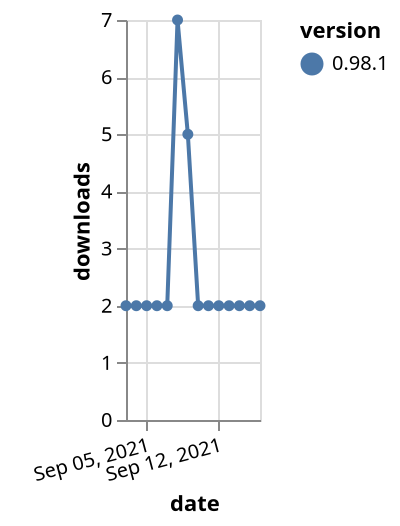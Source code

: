 {"$schema": "https://vega.github.io/schema/vega-lite/v5.json", "description": "A simple bar chart with embedded data.", "data": {"values": [{"date": "2021-09-03", "total": 3377, "delta": 2, "version": "0.98.1"}, {"date": "2021-09-04", "total": 3379, "delta": 2, "version": "0.98.1"}, {"date": "2021-09-05", "total": 3381, "delta": 2, "version": "0.98.1"}, {"date": "2021-09-06", "total": 3383, "delta": 2, "version": "0.98.1"}, {"date": "2021-09-07", "total": 3385, "delta": 2, "version": "0.98.1"}, {"date": "2021-09-08", "total": 3392, "delta": 7, "version": "0.98.1"}, {"date": "2021-09-09", "total": 3397, "delta": 5, "version": "0.98.1"}, {"date": "2021-09-10", "total": 3399, "delta": 2, "version": "0.98.1"}, {"date": "2021-09-11", "total": 3401, "delta": 2, "version": "0.98.1"}, {"date": "2021-09-12", "total": 3403, "delta": 2, "version": "0.98.1"}, {"date": "2021-09-13", "total": 3405, "delta": 2, "version": "0.98.1"}, {"date": "2021-09-14", "total": 3407, "delta": 2, "version": "0.98.1"}, {"date": "2021-09-15", "total": 3409, "delta": 2, "version": "0.98.1"}, {"date": "2021-09-16", "total": 3411, "delta": 2, "version": "0.98.1"}]}, "width": "container", "mark": {"type": "line", "point": {"filled": true}}, "encoding": {"x": {"field": "date", "type": "temporal", "timeUnit": "yearmonthdate", "title": "date", "axis": {"labelAngle": -15}}, "y": {"field": "delta", "type": "quantitative", "title": "downloads"}, "color": {"field": "version", "type": "nominal"}, "tooltip": {"field": "delta"}}}